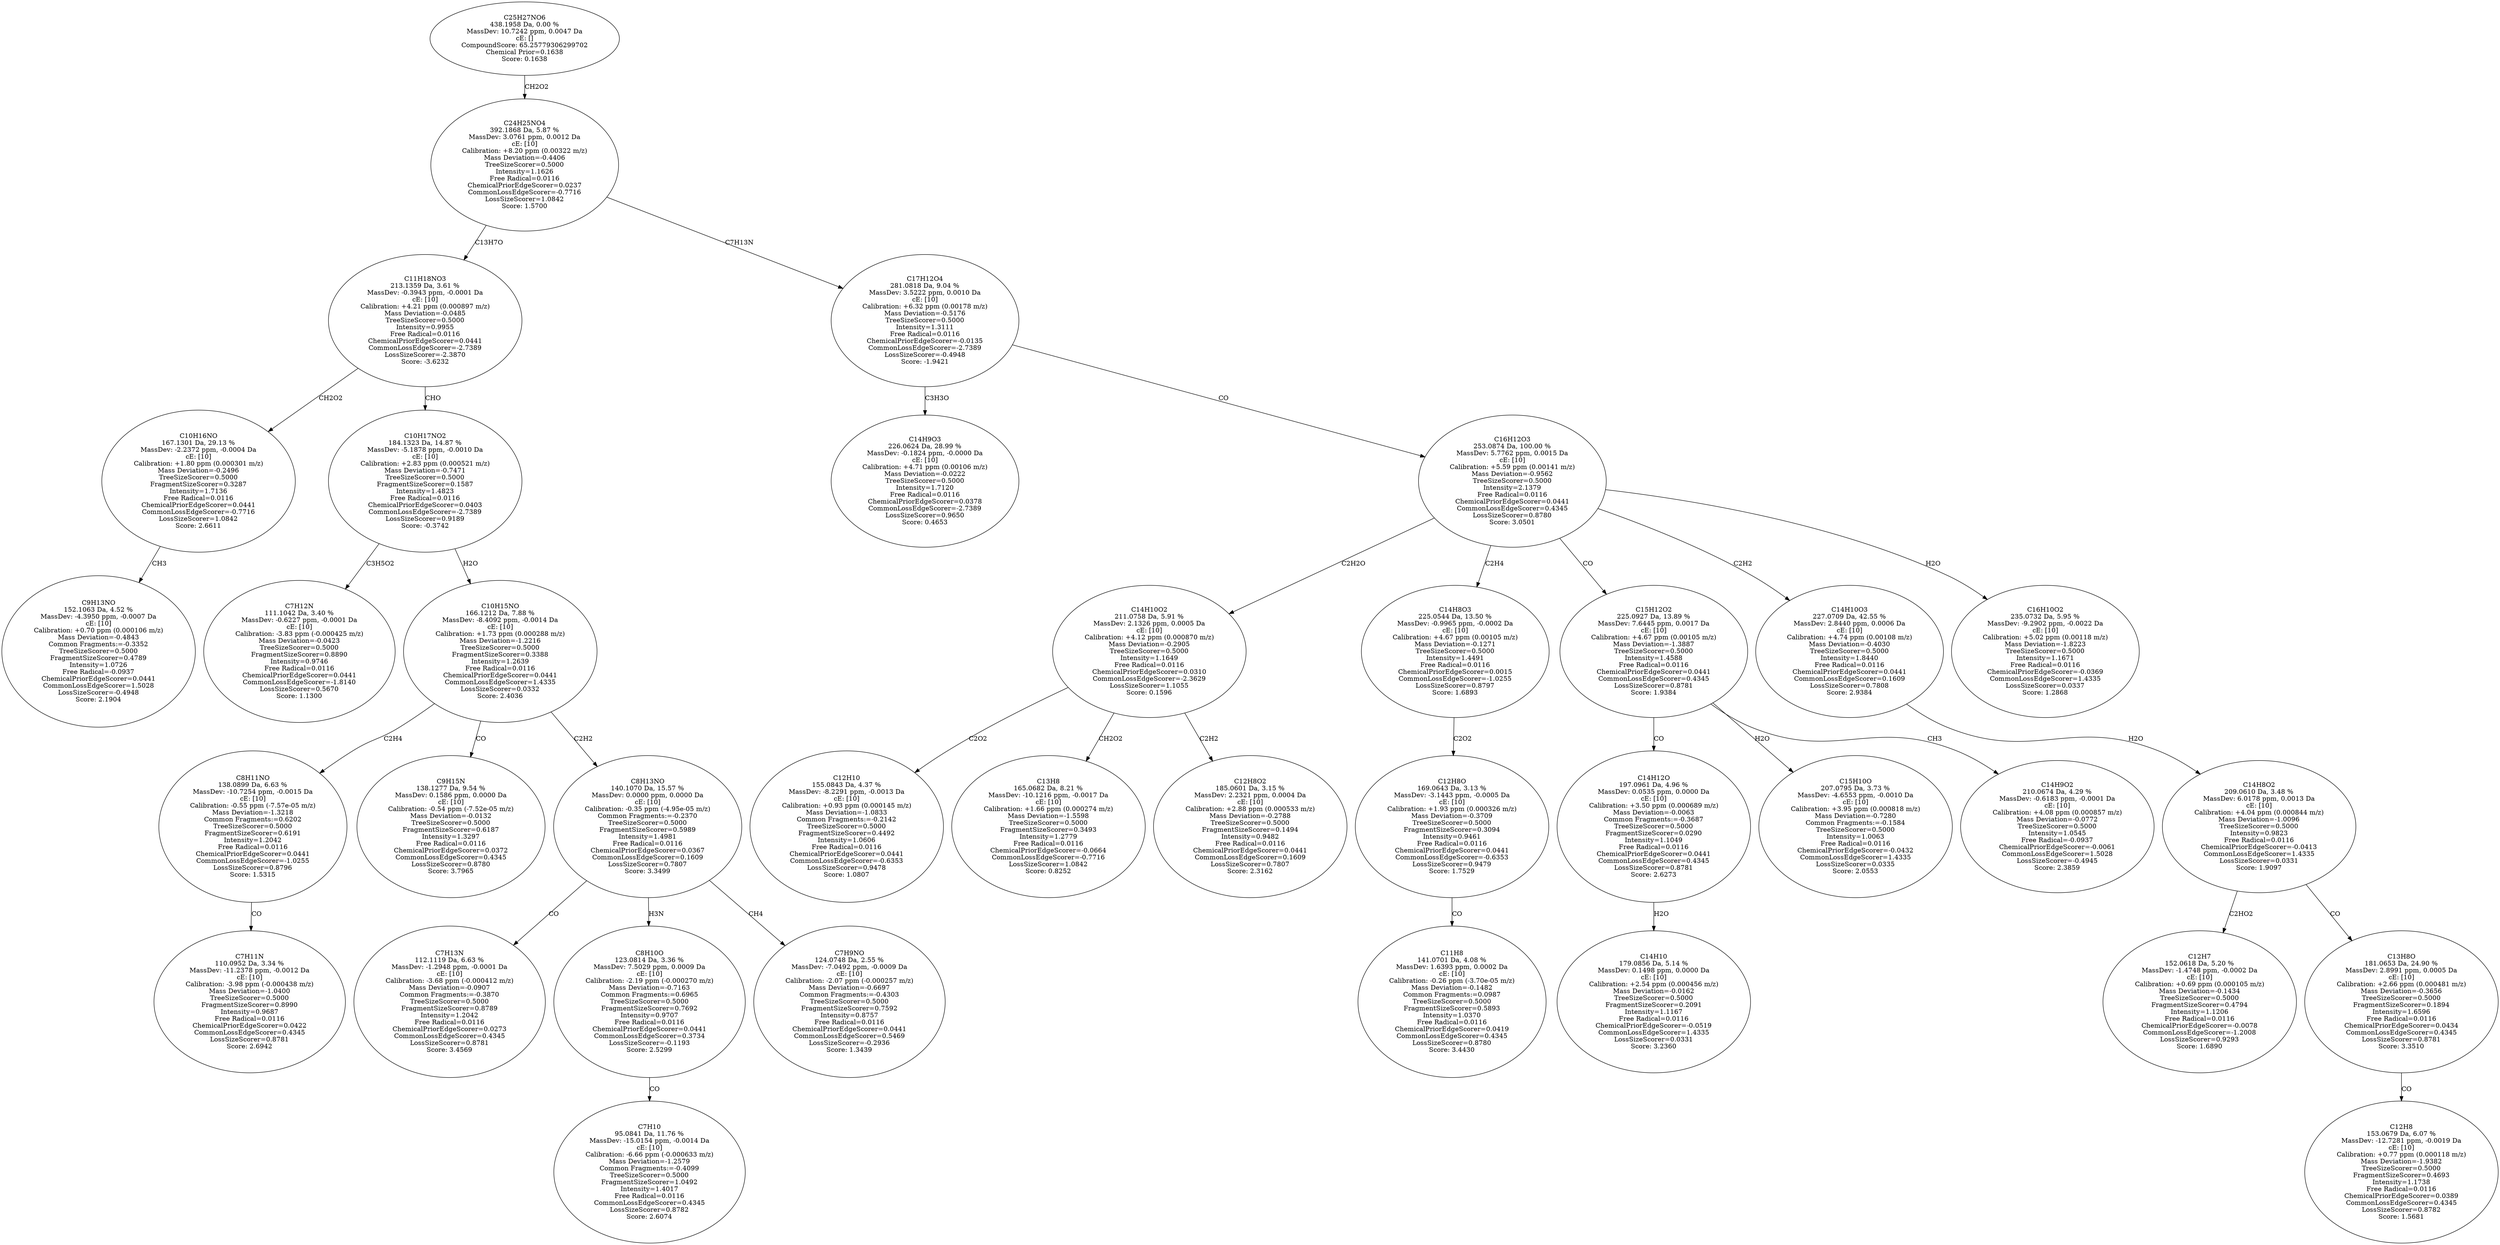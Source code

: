 strict digraph {
v1 [label="C9H13NO\n152.1063 Da, 4.52 %\nMassDev: -4.3950 ppm, -0.0007 Da\ncE: [10]\nCalibration: +0.70 ppm (0.000106 m/z)\nMass Deviation=-0.4843\nCommon Fragments:=-0.3352\nTreeSizeScorer=0.5000\nFragmentSizeScorer=0.4789\nIntensity=1.0726\nFree Radical=-0.0937\nChemicalPriorEdgeScorer=0.0441\nCommonLossEdgeScorer=1.5028\nLossSizeScorer=-0.4948\nScore: 2.1904"];
v2 [label="C10H16NO\n167.1301 Da, 29.13 %\nMassDev: -2.2372 ppm, -0.0004 Da\ncE: [10]\nCalibration: +1.80 ppm (0.000301 m/z)\nMass Deviation=-0.2496\nTreeSizeScorer=0.5000\nFragmentSizeScorer=0.3287\nIntensity=1.7136\nFree Radical=0.0116\nChemicalPriorEdgeScorer=0.0441\nCommonLossEdgeScorer=-0.7716\nLossSizeScorer=1.0842\nScore: 2.6611"];
v3 [label="C7H12N\n111.1042 Da, 3.40 %\nMassDev: -0.6227 ppm, -0.0001 Da\ncE: [10]\nCalibration: -3.83 ppm (-0.000425 m/z)\nMass Deviation=-0.0423\nTreeSizeScorer=0.5000\nFragmentSizeScorer=0.8890\nIntensity=0.9746\nFree Radical=0.0116\nChemicalPriorEdgeScorer=0.0441\nCommonLossEdgeScorer=-1.8140\nLossSizeScorer=0.5670\nScore: 1.1300"];
v4 [label="C7H11N\n110.0952 Da, 3.34 %\nMassDev: -11.2378 ppm, -0.0012 Da\ncE: [10]\nCalibration: -3.98 ppm (-0.000438 m/z)\nMass Deviation=-1.0400\nTreeSizeScorer=0.5000\nFragmentSizeScorer=0.8990\nIntensity=0.9687\nFree Radical=0.0116\nChemicalPriorEdgeScorer=0.0422\nCommonLossEdgeScorer=0.4345\nLossSizeScorer=0.8781\nScore: 2.6942"];
v5 [label="C8H11NO\n138.0899 Da, 6.63 %\nMassDev: -10.7254 ppm, -0.0015 Da\ncE: [10]\nCalibration: -0.55 ppm (-7.57e-05 m/z)\nMass Deviation=-1.3218\nCommon Fragments:=0.6202\nTreeSizeScorer=0.5000\nFragmentSizeScorer=0.6191\nIntensity=1.2042\nFree Radical=0.0116\nChemicalPriorEdgeScorer=0.0441\nCommonLossEdgeScorer=-1.0255\nLossSizeScorer=0.8796\nScore: 1.5315"];
v6 [label="C9H15N\n138.1277 Da, 9.54 %\nMassDev: 0.1586 ppm, 0.0000 Da\ncE: [10]\nCalibration: -0.54 ppm (-7.52e-05 m/z)\nMass Deviation=-0.0132\nTreeSizeScorer=0.5000\nFragmentSizeScorer=0.6187\nIntensity=1.3297\nFree Radical=0.0116\nChemicalPriorEdgeScorer=0.0372\nCommonLossEdgeScorer=0.4345\nLossSizeScorer=0.8780\nScore: 3.7965"];
v7 [label="C7H13N\n112.1119 Da, 6.63 %\nMassDev: -1.2948 ppm, -0.0001 Da\ncE: [10]\nCalibration: -3.68 ppm (-0.000412 m/z)\nMass Deviation=-0.0907\nCommon Fragments:=-0.3870\nTreeSizeScorer=0.5000\nFragmentSizeScorer=0.8789\nIntensity=1.2042\nFree Radical=0.0116\nChemicalPriorEdgeScorer=0.0273\nCommonLossEdgeScorer=0.4345\nLossSizeScorer=0.8781\nScore: 3.4569"];
v8 [label="C7H10\n95.0841 Da, 11.76 %\nMassDev: -15.0154 ppm, -0.0014 Da\ncE: [10]\nCalibration: -6.66 ppm (-0.000633 m/z)\nMass Deviation=-1.2579\nCommon Fragments:=-0.4099\nTreeSizeScorer=0.5000\nFragmentSizeScorer=1.0492\nIntensity=1.4017\nFree Radical=0.0116\nCommonLossEdgeScorer=0.4345\nLossSizeScorer=0.8782\nScore: 2.6074"];
v9 [label="C8H10O\n123.0814 Da, 3.36 %\nMassDev: 7.5029 ppm, 0.0009 Da\ncE: [10]\nCalibration: -2.19 ppm (-0.000270 m/z)\nMass Deviation=-0.7163\nCommon Fragments:=0.6965\nTreeSizeScorer=0.5000\nFragmentSizeScorer=0.7692\nIntensity=0.9707\nFree Radical=0.0116\nChemicalPriorEdgeScorer=0.0441\nCommonLossEdgeScorer=0.3734\nLossSizeScorer=-0.1193\nScore: 2.5299"];
v10 [label="C7H9NO\n124.0748 Da, 2.55 %\nMassDev: -7.0492 ppm, -0.0009 Da\ncE: [10]\nCalibration: -2.07 ppm (-0.000257 m/z)\nMass Deviation=-0.6697\nCommon Fragments:=-0.4303\nTreeSizeScorer=0.5000\nFragmentSizeScorer=0.7592\nIntensity=0.8757\nFree Radical=0.0116\nChemicalPriorEdgeScorer=0.0441\nCommonLossEdgeScorer=0.5469\nLossSizeScorer=-0.2936\nScore: 1.3439"];
v11 [label="C8H13NO\n140.1070 Da, 15.57 %\nMassDev: 0.0000 ppm, 0.0000 Da\ncE: [10]\nCalibration: -0.35 ppm (-4.95e-05 m/z)\nCommon Fragments:=-0.2370\nTreeSizeScorer=0.5000\nFragmentSizeScorer=0.5989\nIntensity=1.4981\nFree Radical=0.0116\nChemicalPriorEdgeScorer=0.0367\nCommonLossEdgeScorer=0.1609\nLossSizeScorer=0.7807\nScore: 3.3499"];
v12 [label="C10H15NO\n166.1212 Da, 7.88 %\nMassDev: -8.4092 ppm, -0.0014 Da\ncE: [10]\nCalibration: +1.73 ppm (0.000288 m/z)\nMass Deviation=-1.2216\nTreeSizeScorer=0.5000\nFragmentSizeScorer=0.3388\nIntensity=1.2639\nFree Radical=0.0116\nChemicalPriorEdgeScorer=0.0441\nCommonLossEdgeScorer=1.4335\nLossSizeScorer=0.0332\nScore: 2.4036"];
v13 [label="C10H17NO2\n184.1323 Da, 14.87 %\nMassDev: -5.1878 ppm, -0.0010 Da\ncE: [10]\nCalibration: +2.83 ppm (0.000521 m/z)\nMass Deviation=-0.7471\nTreeSizeScorer=0.5000\nFragmentSizeScorer=0.1587\nIntensity=1.4823\nFree Radical=0.0116\nChemicalPriorEdgeScorer=0.0403\nCommonLossEdgeScorer=-2.7389\nLossSizeScorer=0.9189\nScore: -0.3742"];
v14 [label="C11H18NO3\n213.1359 Da, 3.61 %\nMassDev: -0.3943 ppm, -0.0001 Da\ncE: [10]\nCalibration: +4.21 ppm (0.000897 m/z)\nMass Deviation=-0.0485\nTreeSizeScorer=0.5000\nIntensity=0.9955\nFree Radical=0.0116\nChemicalPriorEdgeScorer=0.0441\nCommonLossEdgeScorer=-2.7389\nLossSizeScorer=-2.3870\nScore: -3.6232"];
v15 [label="C14H9O3\n226.0624 Da, 28.99 %\nMassDev: -0.1824 ppm, -0.0000 Da\ncE: [10]\nCalibration: +4.71 ppm (0.00106 m/z)\nMass Deviation=-0.0222\nTreeSizeScorer=0.5000\nIntensity=1.7120\nFree Radical=0.0116\nChemicalPriorEdgeScorer=0.0378\nCommonLossEdgeScorer=-2.7389\nLossSizeScorer=0.9650\nScore: 0.4653"];
v16 [label="C12H10\n155.0843 Da, 4.37 %\nMassDev: -8.2291 ppm, -0.0013 Da\ncE: [10]\nCalibration: +0.93 ppm (0.000145 m/z)\nMass Deviation=-1.0833\nCommon Fragments:=-0.2142\nTreeSizeScorer=0.5000\nFragmentSizeScorer=0.4492\nIntensity=1.0606\nFree Radical=0.0116\nChemicalPriorEdgeScorer=0.0441\nCommonLossEdgeScorer=-0.6353\nLossSizeScorer=0.9478\nScore: 1.0807"];
v17 [label="C13H8\n165.0682 Da, 8.21 %\nMassDev: -10.1216 ppm, -0.0017 Da\ncE: [10]\nCalibration: +1.66 ppm (0.000274 m/z)\nMass Deviation=-1.5598\nTreeSizeScorer=0.5000\nFragmentSizeScorer=0.3493\nIntensity=1.2779\nFree Radical=0.0116\nChemicalPriorEdgeScorer=-0.0664\nCommonLossEdgeScorer=-0.7716\nLossSizeScorer=1.0842\nScore: 0.8252"];
v18 [label="C12H8O2\n185.0601 Da, 3.15 %\nMassDev: 2.2321 ppm, 0.0004 Da\ncE: [10]\nCalibration: +2.88 ppm (0.000533 m/z)\nMass Deviation=-0.2788\nTreeSizeScorer=0.5000\nFragmentSizeScorer=0.1494\nIntensity=0.9482\nFree Radical=0.0116\nChemicalPriorEdgeScorer=0.0441\nCommonLossEdgeScorer=0.1609\nLossSizeScorer=0.7807\nScore: 2.3162"];
v19 [label="C14H10O2\n211.0758 Da, 5.91 %\nMassDev: 2.1326 ppm, 0.0005 Da\ncE: [10]\nCalibration: +4.12 ppm (0.000870 m/z)\nMass Deviation=-0.2905\nTreeSizeScorer=0.5000\nIntensity=1.1649\nFree Radical=0.0116\nChemicalPriorEdgeScorer=0.0310\nCommonLossEdgeScorer=-2.3629\nLossSizeScorer=1.1055\nScore: 0.1596"];
v20 [label="C11H8\n141.0701 Da, 4.08 %\nMassDev: 1.6393 ppm, 0.0002 Da\ncE: [10]\nCalibration: -0.26 ppm (-3.70e-05 m/z)\nMass Deviation=-0.1482\nCommon Fragments:=0.0987\nTreeSizeScorer=0.5000\nFragmentSizeScorer=0.5893\nIntensity=1.0370\nFree Radical=0.0116\nChemicalPriorEdgeScorer=0.0419\nCommonLossEdgeScorer=0.4345\nLossSizeScorer=0.8780\nScore: 3.4430"];
v21 [label="C12H8O\n169.0643 Da, 3.13 %\nMassDev: -3.1443 ppm, -0.0005 Da\ncE: [10]\nCalibration: +1.93 ppm (0.000326 m/z)\nMass Deviation=-0.3709\nTreeSizeScorer=0.5000\nFragmentSizeScorer=0.3094\nIntensity=0.9461\nFree Radical=0.0116\nChemicalPriorEdgeScorer=0.0441\nCommonLossEdgeScorer=-0.6353\nLossSizeScorer=0.9479\nScore: 1.7529"];
v22 [label="C14H8O3\n225.0544 Da, 13.50 %\nMassDev: -0.9965 ppm, -0.0002 Da\ncE: [10]\nCalibration: +4.67 ppm (0.00105 m/z)\nMass Deviation=-0.1271\nTreeSizeScorer=0.5000\nIntensity=1.4491\nFree Radical=0.0116\nChemicalPriorEdgeScorer=0.0015\nCommonLossEdgeScorer=-1.0255\nLossSizeScorer=0.8797\nScore: 1.6893"];
v23 [label="C14H10\n179.0856 Da, 5.14 %\nMassDev: 0.1498 ppm, 0.0000 Da\ncE: [10]\nCalibration: +2.54 ppm (0.000456 m/z)\nMass Deviation=-0.0162\nTreeSizeScorer=0.5000\nFragmentSizeScorer=0.2091\nIntensity=1.1167\nFree Radical=0.0116\nChemicalPriorEdgeScorer=-0.0519\nCommonLossEdgeScorer=1.4335\nLossSizeScorer=0.0331\nScore: 3.2360"];
v24 [label="C14H12O\n197.0961 Da, 4.96 %\nMassDev: 0.0535 ppm, 0.0000 Da\ncE: [10]\nCalibration: +3.50 ppm (0.000689 m/z)\nMass Deviation=-0.0063\nCommon Fragments:=-0.3687\nTreeSizeScorer=0.5000\nFragmentSizeScorer=0.0290\nIntensity=1.1049\nFree Radical=0.0116\nChemicalPriorEdgeScorer=0.0441\nCommonLossEdgeScorer=0.4345\nLossSizeScorer=0.8781\nScore: 2.6273"];
v25 [label="C15H10O\n207.0795 Da, 3.73 %\nMassDev: -4.6553 ppm, -0.0010 Da\ncE: [10]\nCalibration: +3.95 ppm (0.000818 m/z)\nMass Deviation=-0.7280\nCommon Fragments:=-0.1584\nTreeSizeScorer=0.5000\nIntensity=1.0063\nFree Radical=0.0116\nChemicalPriorEdgeScorer=-0.0432\nCommonLossEdgeScorer=1.4335\nLossSizeScorer=0.0335\nScore: 2.0553"];
v26 [label="C14H9O2\n210.0674 Da, 4.29 %\nMassDev: -0.6183 ppm, -0.0001 Da\ncE: [10]\nCalibration: +4.08 ppm (0.000857 m/z)\nMass Deviation=-0.0772\nTreeSizeScorer=0.5000\nIntensity=1.0545\nFree Radical=-0.0937\nChemicalPriorEdgeScorer=-0.0061\nCommonLossEdgeScorer=1.5028\nLossSizeScorer=-0.4945\nScore: 2.3859"];
v27 [label="C15H12O2\n225.0927 Da, 13.89 %\nMassDev: 7.6445 ppm, 0.0017 Da\ncE: [10]\nCalibration: +4.67 ppm (0.00105 m/z)\nMass Deviation=-1.3887\nTreeSizeScorer=0.5000\nIntensity=1.4588\nFree Radical=0.0116\nChemicalPriorEdgeScorer=0.0441\nCommonLossEdgeScorer=0.4345\nLossSizeScorer=0.8781\nScore: 1.9384"];
v28 [label="C12H7\n152.0618 Da, 5.20 %\nMassDev: -1.4748 ppm, -0.0002 Da\ncE: [10]\nCalibration: +0.69 ppm (0.000105 m/z)\nMass Deviation=-0.1434\nTreeSizeScorer=0.5000\nFragmentSizeScorer=0.4794\nIntensity=1.1206\nFree Radical=0.0116\nChemicalPriorEdgeScorer=-0.0078\nCommonLossEdgeScorer=-1.2008\nLossSizeScorer=0.9293\nScore: 1.6890"];
v29 [label="C12H8\n153.0679 Da, 6.07 %\nMassDev: -12.7281 ppm, -0.0019 Da\ncE: [10]\nCalibration: +0.77 ppm (0.000118 m/z)\nMass Deviation=-1.9382\nTreeSizeScorer=0.5000\nFragmentSizeScorer=0.4693\nIntensity=1.1738\nFree Radical=0.0116\nChemicalPriorEdgeScorer=0.0389\nCommonLossEdgeScorer=0.4345\nLossSizeScorer=0.8782\nScore: 1.5681"];
v30 [label="C13H8O\n181.0653 Da, 24.90 %\nMassDev: 2.8991 ppm, 0.0005 Da\ncE: [10]\nCalibration: +2.66 ppm (0.000481 m/z)\nMass Deviation=-0.3656\nTreeSizeScorer=0.5000\nFragmentSizeScorer=0.1894\nIntensity=1.6596\nFree Radical=0.0116\nChemicalPriorEdgeScorer=0.0434\nCommonLossEdgeScorer=0.4345\nLossSizeScorer=0.8781\nScore: 3.3510"];
v31 [label="C14H8O2\n209.0610 Da, 3.48 %\nMassDev: 6.0178 ppm, 0.0013 Da\ncE: [10]\nCalibration: +4.04 ppm (0.000844 m/z)\nMass Deviation=-1.0096\nTreeSizeScorer=0.5000\nIntensity=0.9823\nFree Radical=0.0116\nChemicalPriorEdgeScorer=-0.0413\nCommonLossEdgeScorer=1.4335\nLossSizeScorer=0.0331\nScore: 1.9097"];
v32 [label="C14H10O3\n227.0709 Da, 42.55 %\nMassDev: 2.8440 ppm, 0.0006 Da\ncE: [10]\nCalibration: +4.74 ppm (0.00108 m/z)\nMass Deviation=-0.4030\nTreeSizeScorer=0.5000\nIntensity=1.8440\nFree Radical=0.0116\nChemicalPriorEdgeScorer=0.0441\nCommonLossEdgeScorer=0.1609\nLossSizeScorer=0.7808\nScore: 2.9384"];
v33 [label="C16H10O2\n235.0732 Da, 5.95 %\nMassDev: -9.2902 ppm, -0.0022 Da\ncE: [10]\nCalibration: +5.02 ppm (0.00118 m/z)\nMass Deviation=-1.8223\nTreeSizeScorer=0.5000\nIntensity=1.1671\nFree Radical=0.0116\nChemicalPriorEdgeScorer=-0.0369\nCommonLossEdgeScorer=1.4335\nLossSizeScorer=0.0337\nScore: 1.2868"];
v34 [label="C16H12O3\n253.0874 Da, 100.00 %\nMassDev: 5.7762 ppm, 0.0015 Da\ncE: [10]\nCalibration: +5.59 ppm (0.00141 m/z)\nMass Deviation=-0.9562\nTreeSizeScorer=0.5000\nIntensity=2.1379\nFree Radical=0.0116\nChemicalPriorEdgeScorer=0.0441\nCommonLossEdgeScorer=0.4345\nLossSizeScorer=0.8780\nScore: 3.0501"];
v35 [label="C17H12O4\n281.0818 Da, 9.04 %\nMassDev: 3.5222 ppm, 0.0010 Da\ncE: [10]\nCalibration: +6.32 ppm (0.00178 m/z)\nMass Deviation=-0.5176\nTreeSizeScorer=0.5000\nIntensity=1.3111\nFree Radical=0.0116\nChemicalPriorEdgeScorer=-0.0135\nCommonLossEdgeScorer=-2.7389\nLossSizeScorer=-0.4948\nScore: -1.9421"];
v36 [label="C24H25NO4\n392.1868 Da, 5.87 %\nMassDev: 3.0761 ppm, 0.0012 Da\ncE: [10]\nCalibration: +8.20 ppm (0.00322 m/z)\nMass Deviation=-0.4406\nTreeSizeScorer=0.5000\nIntensity=1.1626\nFree Radical=0.0116\nChemicalPriorEdgeScorer=0.0237\nCommonLossEdgeScorer=-0.7716\nLossSizeScorer=1.0842\nScore: 1.5700"];
v37 [label="C25H27NO6\n438.1958 Da, 0.00 %\nMassDev: 10.7242 ppm, 0.0047 Da\ncE: []\nCompoundScore: 65.25779306299702\nChemical Prior=0.1638\nScore: 0.1638"];
v2 -> v1 [label="CH3"];
v14 -> v2 [label="CH2O2"];
v13 -> v3 [label="C3H5O2"];
v5 -> v4 [label="CO"];
v12 -> v5 [label="C2H4"];
v12 -> v6 [label="CO"];
v11 -> v7 [label="CO"];
v9 -> v8 [label="CO"];
v11 -> v9 [label="H3N"];
v11 -> v10 [label="CH4"];
v12 -> v11 [label="C2H2"];
v13 -> v12 [label="H2O"];
v14 -> v13 [label="CHO"];
v36 -> v14 [label="C13H7O"];
v35 -> v15 [label="C3H3O"];
v19 -> v16 [label="C2O2"];
v19 -> v17 [label="CH2O2"];
v19 -> v18 [label="C2H2"];
v34 -> v19 [label="C2H2O"];
v21 -> v20 [label="CO"];
v22 -> v21 [label="C2O2"];
v34 -> v22 [label="C2H4"];
v24 -> v23 [label="H2O"];
v27 -> v24 [label="CO"];
v27 -> v25 [label="H2O"];
v27 -> v26 [label="CH3"];
v34 -> v27 [label="CO"];
v31 -> v28 [label="C2HO2"];
v30 -> v29 [label="CO"];
v31 -> v30 [label="CO"];
v32 -> v31 [label="H2O"];
v34 -> v32 [label="C2H2"];
v34 -> v33 [label="H2O"];
v35 -> v34 [label="CO"];
v36 -> v35 [label="C7H13N"];
v37 -> v36 [label="CH2O2"];
}